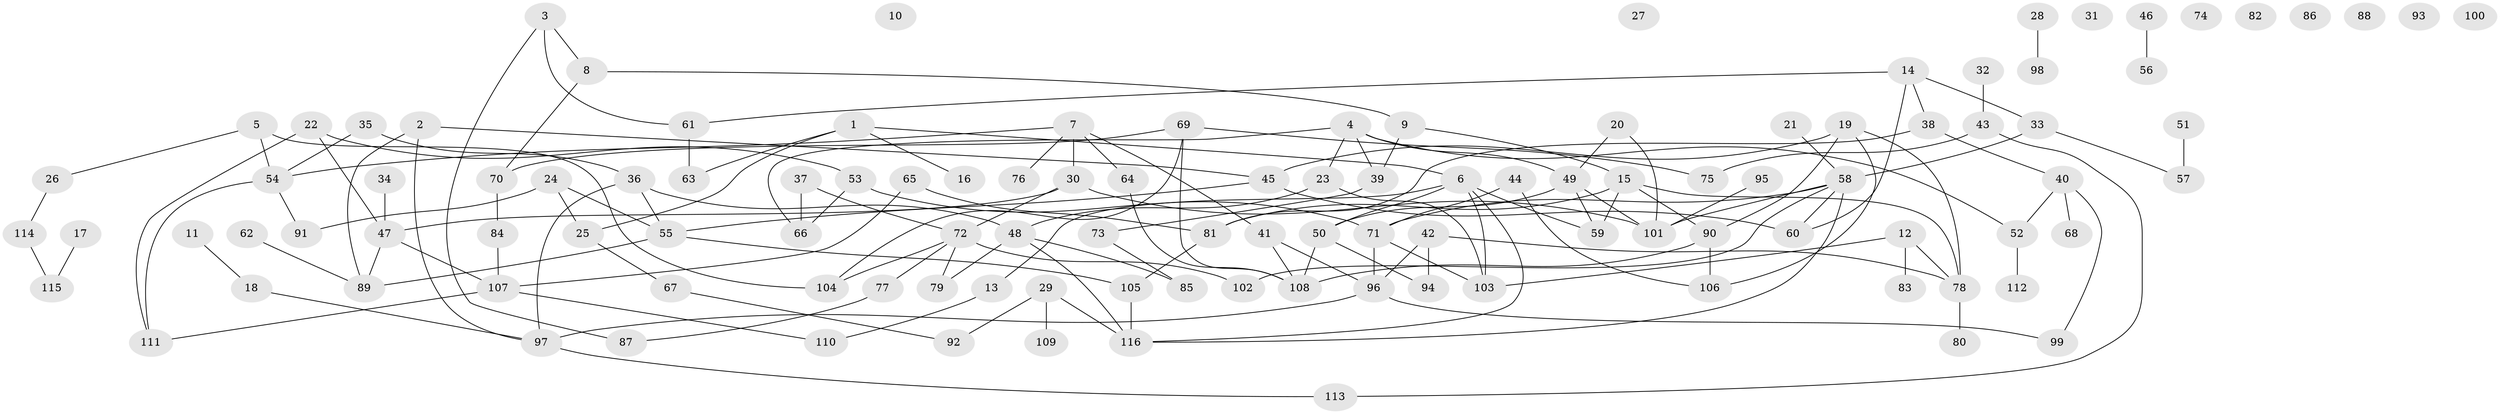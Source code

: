 // coarse degree distribution, {5: 0.08536585365853659, 4: 0.0975609756097561, 6: 0.12195121951219512, 3: 0.14634146341463414, 0: 0.13414634146341464, 1: 0.14634146341463414, 2: 0.21951219512195122, 7: 0.036585365853658534, 8: 0.012195121951219513}
// Generated by graph-tools (version 1.1) at 2025/23/03/03/25 07:23:29]
// undirected, 116 vertices, 155 edges
graph export_dot {
graph [start="1"]
  node [color=gray90,style=filled];
  1;
  2;
  3;
  4;
  5;
  6;
  7;
  8;
  9;
  10;
  11;
  12;
  13;
  14;
  15;
  16;
  17;
  18;
  19;
  20;
  21;
  22;
  23;
  24;
  25;
  26;
  27;
  28;
  29;
  30;
  31;
  32;
  33;
  34;
  35;
  36;
  37;
  38;
  39;
  40;
  41;
  42;
  43;
  44;
  45;
  46;
  47;
  48;
  49;
  50;
  51;
  52;
  53;
  54;
  55;
  56;
  57;
  58;
  59;
  60;
  61;
  62;
  63;
  64;
  65;
  66;
  67;
  68;
  69;
  70;
  71;
  72;
  73;
  74;
  75;
  76;
  77;
  78;
  79;
  80;
  81;
  82;
  83;
  84;
  85;
  86;
  87;
  88;
  89;
  90;
  91;
  92;
  93;
  94;
  95;
  96;
  97;
  98;
  99;
  100;
  101;
  102;
  103;
  104;
  105;
  106;
  107;
  108;
  109;
  110;
  111;
  112;
  113;
  114;
  115;
  116;
  1 -- 6;
  1 -- 16;
  1 -- 25;
  1 -- 63;
  2 -- 45;
  2 -- 89;
  2 -- 97;
  3 -- 8;
  3 -- 61;
  3 -- 87;
  4 -- 23;
  4 -- 39;
  4 -- 49;
  4 -- 52;
  4 -- 66;
  5 -- 26;
  5 -- 54;
  5 -- 104;
  6 -- 13;
  6 -- 50;
  6 -- 59;
  6 -- 103;
  6 -- 116;
  7 -- 30;
  7 -- 41;
  7 -- 54;
  7 -- 64;
  7 -- 76;
  8 -- 9;
  8 -- 70;
  9 -- 15;
  9 -- 39;
  11 -- 18;
  12 -- 78;
  12 -- 83;
  12 -- 103;
  13 -- 110;
  14 -- 33;
  14 -- 38;
  14 -- 60;
  14 -- 61;
  15 -- 59;
  15 -- 78;
  15 -- 81;
  15 -- 90;
  17 -- 115;
  18 -- 97;
  19 -- 45;
  19 -- 78;
  19 -- 90;
  19 -- 106;
  20 -- 49;
  20 -- 101;
  21 -- 58;
  22 -- 47;
  22 -- 53;
  22 -- 111;
  23 -- 48;
  23 -- 103;
  24 -- 25;
  24 -- 55;
  24 -- 91;
  25 -- 67;
  26 -- 114;
  28 -- 98;
  29 -- 92;
  29 -- 109;
  29 -- 116;
  30 -- 47;
  30 -- 72;
  30 -- 101;
  32 -- 43;
  33 -- 57;
  33 -- 58;
  34 -- 47;
  35 -- 36;
  35 -- 54;
  36 -- 48;
  36 -- 55;
  36 -- 97;
  37 -- 66;
  37 -- 72;
  38 -- 40;
  38 -- 81;
  39 -- 73;
  40 -- 52;
  40 -- 68;
  40 -- 99;
  41 -- 96;
  41 -- 108;
  42 -- 78;
  42 -- 94;
  42 -- 96;
  43 -- 75;
  43 -- 113;
  44 -- 71;
  44 -- 106;
  45 -- 55;
  45 -- 60;
  46 -- 56;
  47 -- 89;
  47 -- 107;
  48 -- 79;
  48 -- 85;
  48 -- 116;
  49 -- 50;
  49 -- 59;
  49 -- 101;
  50 -- 94;
  50 -- 108;
  51 -- 57;
  52 -- 112;
  53 -- 66;
  53 -- 71;
  54 -- 91;
  54 -- 111;
  55 -- 89;
  55 -- 105;
  58 -- 60;
  58 -- 71;
  58 -- 101;
  58 -- 102;
  58 -- 116;
  61 -- 63;
  62 -- 89;
  64 -- 108;
  65 -- 81;
  65 -- 107;
  67 -- 92;
  69 -- 70;
  69 -- 75;
  69 -- 104;
  69 -- 108;
  70 -- 84;
  71 -- 96;
  71 -- 103;
  72 -- 77;
  72 -- 79;
  72 -- 102;
  72 -- 104;
  73 -- 85;
  77 -- 87;
  78 -- 80;
  81 -- 105;
  84 -- 107;
  90 -- 106;
  90 -- 108;
  95 -- 101;
  96 -- 97;
  96 -- 99;
  97 -- 113;
  105 -- 116;
  107 -- 110;
  107 -- 111;
  114 -- 115;
}
